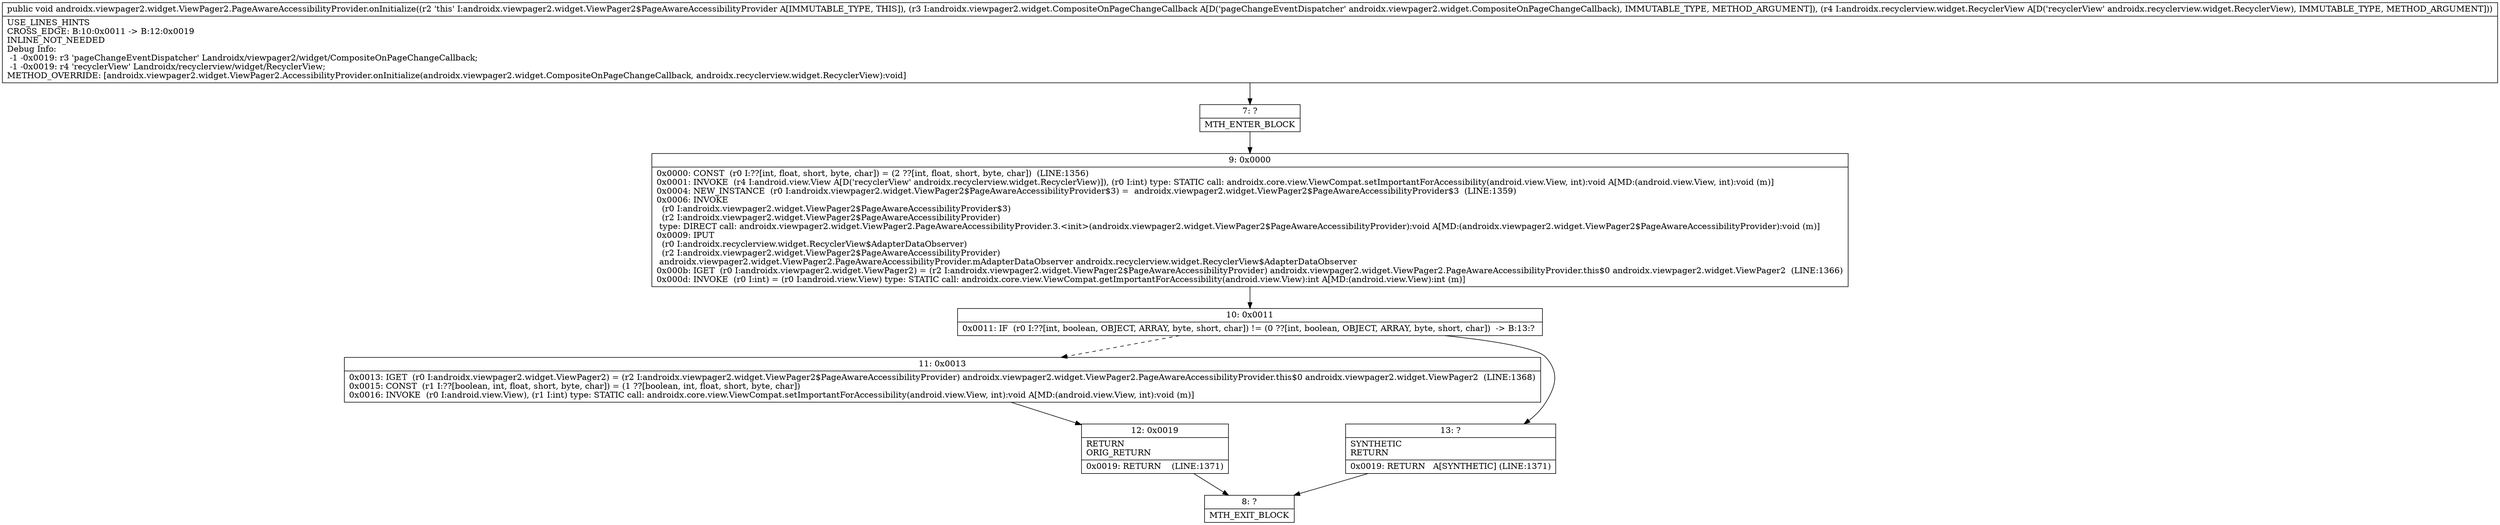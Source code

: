 digraph "CFG forandroidx.viewpager2.widget.ViewPager2.PageAwareAccessibilityProvider.onInitialize(Landroidx\/viewpager2\/widget\/CompositeOnPageChangeCallback;Landroidx\/recyclerview\/widget\/RecyclerView;)V" {
Node_7 [shape=record,label="{7\:\ ?|MTH_ENTER_BLOCK\l}"];
Node_9 [shape=record,label="{9\:\ 0x0000|0x0000: CONST  (r0 I:??[int, float, short, byte, char]) = (2 ??[int, float, short, byte, char])  (LINE:1356)\l0x0001: INVOKE  (r4 I:android.view.View A[D('recyclerView' androidx.recyclerview.widget.RecyclerView)]), (r0 I:int) type: STATIC call: androidx.core.view.ViewCompat.setImportantForAccessibility(android.view.View, int):void A[MD:(android.view.View, int):void (m)]\l0x0004: NEW_INSTANCE  (r0 I:androidx.viewpager2.widget.ViewPager2$PageAwareAccessibilityProvider$3) =  androidx.viewpager2.widget.ViewPager2$PageAwareAccessibilityProvider$3  (LINE:1359)\l0x0006: INVOKE  \l  (r0 I:androidx.viewpager2.widget.ViewPager2$PageAwareAccessibilityProvider$3)\l  (r2 I:androidx.viewpager2.widget.ViewPager2$PageAwareAccessibilityProvider)\l type: DIRECT call: androidx.viewpager2.widget.ViewPager2.PageAwareAccessibilityProvider.3.\<init\>(androidx.viewpager2.widget.ViewPager2$PageAwareAccessibilityProvider):void A[MD:(androidx.viewpager2.widget.ViewPager2$PageAwareAccessibilityProvider):void (m)]\l0x0009: IPUT  \l  (r0 I:androidx.recyclerview.widget.RecyclerView$AdapterDataObserver)\l  (r2 I:androidx.viewpager2.widget.ViewPager2$PageAwareAccessibilityProvider)\l androidx.viewpager2.widget.ViewPager2.PageAwareAccessibilityProvider.mAdapterDataObserver androidx.recyclerview.widget.RecyclerView$AdapterDataObserver \l0x000b: IGET  (r0 I:androidx.viewpager2.widget.ViewPager2) = (r2 I:androidx.viewpager2.widget.ViewPager2$PageAwareAccessibilityProvider) androidx.viewpager2.widget.ViewPager2.PageAwareAccessibilityProvider.this$0 androidx.viewpager2.widget.ViewPager2  (LINE:1366)\l0x000d: INVOKE  (r0 I:int) = (r0 I:android.view.View) type: STATIC call: androidx.core.view.ViewCompat.getImportantForAccessibility(android.view.View):int A[MD:(android.view.View):int (m)]\l}"];
Node_10 [shape=record,label="{10\:\ 0x0011|0x0011: IF  (r0 I:??[int, boolean, OBJECT, ARRAY, byte, short, char]) != (0 ??[int, boolean, OBJECT, ARRAY, byte, short, char])  \-\> B:13:? \l}"];
Node_11 [shape=record,label="{11\:\ 0x0013|0x0013: IGET  (r0 I:androidx.viewpager2.widget.ViewPager2) = (r2 I:androidx.viewpager2.widget.ViewPager2$PageAwareAccessibilityProvider) androidx.viewpager2.widget.ViewPager2.PageAwareAccessibilityProvider.this$0 androidx.viewpager2.widget.ViewPager2  (LINE:1368)\l0x0015: CONST  (r1 I:??[boolean, int, float, short, byte, char]) = (1 ??[boolean, int, float, short, byte, char]) \l0x0016: INVOKE  (r0 I:android.view.View), (r1 I:int) type: STATIC call: androidx.core.view.ViewCompat.setImportantForAccessibility(android.view.View, int):void A[MD:(android.view.View, int):void (m)]\l}"];
Node_12 [shape=record,label="{12\:\ 0x0019|RETURN\lORIG_RETURN\l|0x0019: RETURN    (LINE:1371)\l}"];
Node_8 [shape=record,label="{8\:\ ?|MTH_EXIT_BLOCK\l}"];
Node_13 [shape=record,label="{13\:\ ?|SYNTHETIC\lRETURN\l|0x0019: RETURN   A[SYNTHETIC] (LINE:1371)\l}"];
MethodNode[shape=record,label="{public void androidx.viewpager2.widget.ViewPager2.PageAwareAccessibilityProvider.onInitialize((r2 'this' I:androidx.viewpager2.widget.ViewPager2$PageAwareAccessibilityProvider A[IMMUTABLE_TYPE, THIS]), (r3 I:androidx.viewpager2.widget.CompositeOnPageChangeCallback A[D('pageChangeEventDispatcher' androidx.viewpager2.widget.CompositeOnPageChangeCallback), IMMUTABLE_TYPE, METHOD_ARGUMENT]), (r4 I:androidx.recyclerview.widget.RecyclerView A[D('recyclerView' androidx.recyclerview.widget.RecyclerView), IMMUTABLE_TYPE, METHOD_ARGUMENT]))  | USE_LINES_HINTS\lCROSS_EDGE: B:10:0x0011 \-\> B:12:0x0019\lINLINE_NOT_NEEDED\lDebug Info:\l  \-1 \-0x0019: r3 'pageChangeEventDispatcher' Landroidx\/viewpager2\/widget\/CompositeOnPageChangeCallback;\l  \-1 \-0x0019: r4 'recyclerView' Landroidx\/recyclerview\/widget\/RecyclerView;\lMETHOD_OVERRIDE: [androidx.viewpager2.widget.ViewPager2.AccessibilityProvider.onInitialize(androidx.viewpager2.widget.CompositeOnPageChangeCallback, androidx.recyclerview.widget.RecyclerView):void]\l}"];
MethodNode -> Node_7;Node_7 -> Node_9;
Node_9 -> Node_10;
Node_10 -> Node_11[style=dashed];
Node_10 -> Node_13;
Node_11 -> Node_12;
Node_12 -> Node_8;
Node_13 -> Node_8;
}


